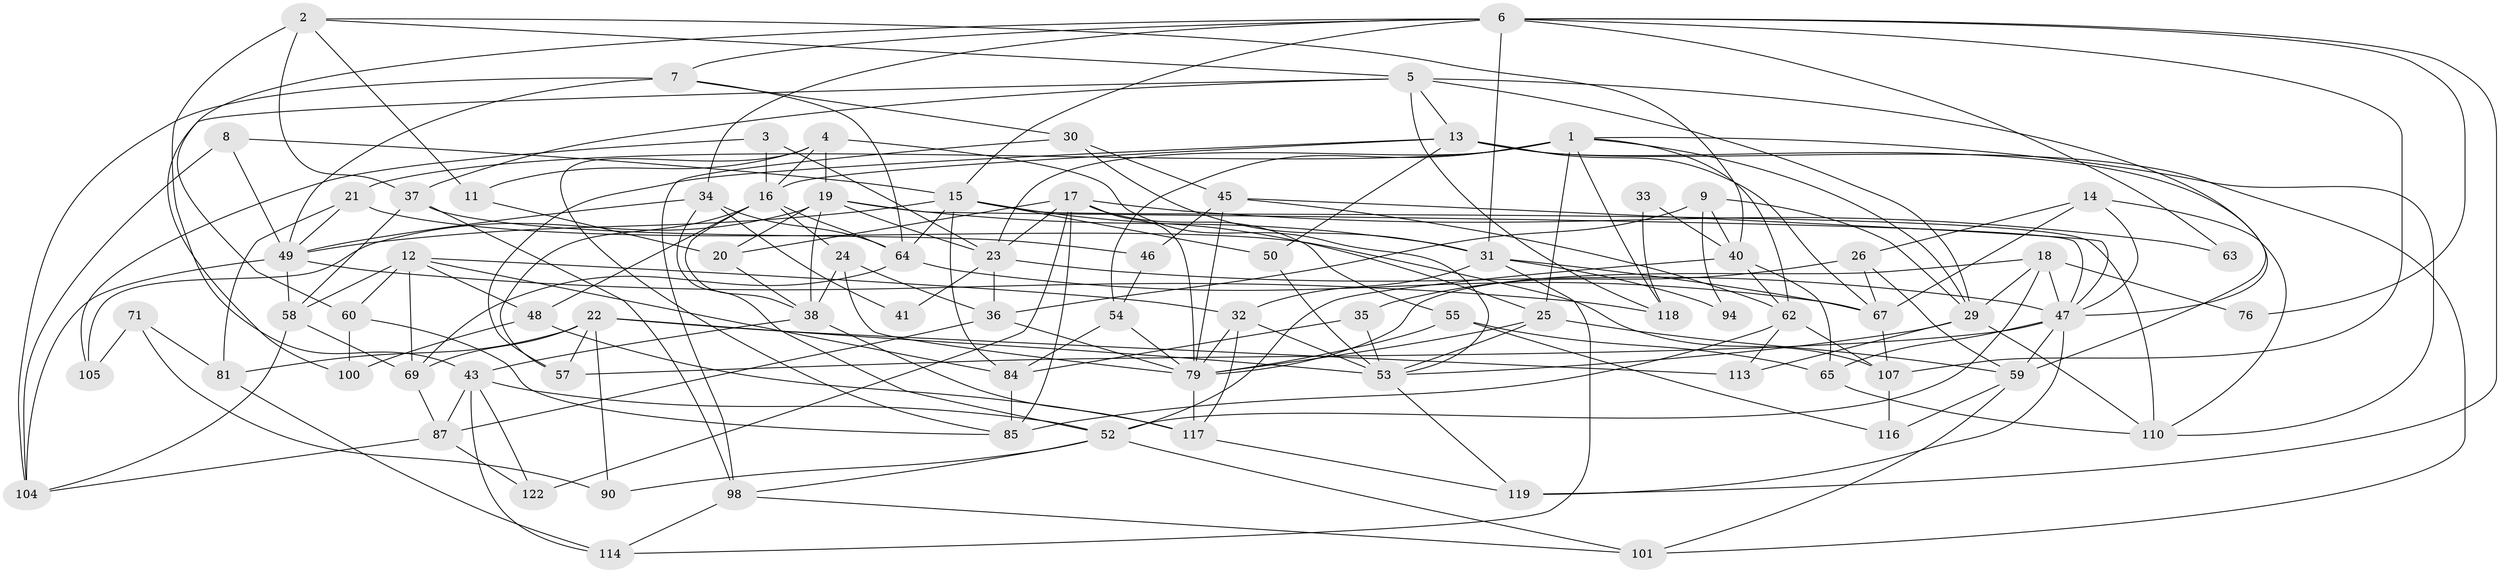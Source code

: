 // original degree distribution, {3: 0.31451612903225806, 5: 0.12096774193548387, 7: 0.04838709677419355, 6: 0.0967741935483871, 4: 0.3225806451612903, 2: 0.08870967741935484, 8: 0.008064516129032258}
// Generated by graph-tools (version 1.1) at 2025/41/03/06/25 10:41:56]
// undirected, 81 vertices, 200 edges
graph export_dot {
graph [start="1"]
  node [color=gray90,style=filled];
  1 [super="+102"];
  2 [super="+82"];
  3;
  4 [super="+42"];
  5;
  6 [super="+78"];
  7 [super="+56"];
  8 [super="+111"];
  9 [super="+10"];
  11;
  12 [super="+89"];
  13 [super="+39"];
  14 [super="+28"];
  15 [super="+88"];
  16 [super="+95"];
  17 [super="+51"];
  18 [super="+27"];
  19 [super="+70"];
  20;
  21;
  22 [super="+83"];
  23 [super="+120"];
  24 [super="+44"];
  25 [super="+68"];
  26 [super="+74"];
  29 [super="+103"];
  30;
  31 [super="+93"];
  32 [super="+97"];
  33;
  34 [super="+80"];
  35;
  36 [super="+96"];
  37 [super="+112"];
  38 [super="+108"];
  40;
  41;
  43 [super="+61"];
  45 [super="+124"];
  46;
  47 [super="+66"];
  48;
  49 [super="+73"];
  50;
  52 [super="+72"];
  53 [super="+123"];
  54 [super="+77"];
  55;
  57;
  58 [super="+106"];
  59 [super="+99"];
  60 [super="+109"];
  62 [super="+121"];
  63;
  64;
  65 [super="+75"];
  67;
  69 [super="+86"];
  71;
  76;
  79 [super="+92"];
  81 [super="+115"];
  84;
  85;
  87 [super="+91"];
  90;
  94;
  98;
  100;
  101;
  104;
  105;
  107;
  110;
  113;
  114;
  116;
  117;
  118;
  119;
  122;
  1 -- 110;
  1 -- 118;
  1 -- 21;
  1 -- 54;
  1 -- 23;
  1 -- 62;
  1 -- 25;
  1 -- 29;
  2 -- 5;
  2 -- 11;
  2 -- 40;
  2 -- 43;
  2 -- 37;
  3 -- 105;
  3 -- 23;
  3 -- 16;
  4 -- 11;
  4 -- 85;
  4 -- 16;
  4 -- 19;
  4 -- 53;
  5 -- 118;
  5 -- 100;
  5 -- 13;
  5 -- 29;
  5 -- 37;
  5 -- 47;
  6 -- 60;
  6 -- 63;
  6 -- 76;
  6 -- 107;
  6 -- 119;
  6 -- 7;
  6 -- 31;
  6 -- 15;
  6 -- 34;
  7 -- 30;
  7 -- 49;
  7 -- 104;
  7 -- 64;
  8 -- 49;
  8 -- 104;
  8 -- 15;
  9 -- 40;
  9 -- 29;
  9 -- 36;
  9 -- 94;
  11 -- 20;
  12 -- 32;
  12 -- 48;
  12 -- 84;
  12 -- 69;
  12 -- 60;
  12 -- 58;
  13 -- 57;
  13 -- 16;
  13 -- 50;
  13 -- 67;
  13 -- 101;
  13 -- 59;
  14 -- 110;
  14 -- 26;
  14 -- 67;
  14 -- 47;
  15 -- 50;
  15 -- 64;
  15 -- 84;
  15 -- 110;
  15 -- 25;
  15 -- 49;
  16 -- 38;
  16 -- 48;
  16 -- 57;
  16 -- 64;
  16 -- 24;
  17 -- 85;
  17 -- 20;
  17 -- 55;
  17 -- 122;
  17 -- 63;
  17 -- 79;
  17 -- 23;
  18 -- 52;
  18 -- 76;
  18 -- 29;
  18 -- 79;
  18 -- 47;
  19 -- 20;
  19 -- 38;
  19 -- 47;
  19 -- 105;
  19 -- 31;
  19 -- 23;
  20 -- 38;
  21 -- 107;
  21 -- 81;
  21 -- 49;
  22 -- 113 [weight=2];
  22 -- 81;
  22 -- 57;
  22 -- 90;
  22 -- 53;
  22 -- 69;
  23 -- 41 [weight=2];
  23 -- 36;
  23 -- 47;
  24 -- 36;
  24 -- 38;
  24 -- 79;
  25 -- 79;
  25 -- 53;
  25 -- 59;
  26 -- 59;
  26 -- 67;
  26 -- 35;
  29 -- 110;
  29 -- 113;
  29 -- 53;
  30 -- 98;
  30 -- 31;
  30 -- 45;
  31 -- 67;
  31 -- 94;
  31 -- 114;
  31 -- 32;
  32 -- 53;
  32 -- 117;
  32 -- 79;
  33 -- 118;
  33 -- 40;
  34 -- 41;
  34 -- 49;
  34 -- 52;
  34 -- 64;
  35 -- 84;
  35 -- 53;
  36 -- 79;
  36 -- 87;
  37 -- 98;
  37 -- 46;
  37 -- 58;
  38 -- 117;
  38 -- 43;
  40 -- 52 [weight=2];
  40 -- 65;
  40 -- 62;
  43 -- 52;
  43 -- 122;
  43 -- 114;
  43 -- 87;
  45 -- 46;
  45 -- 79;
  45 -- 62;
  45 -- 47;
  46 -- 54;
  47 -- 59;
  47 -- 65;
  47 -- 119;
  47 -- 57;
  48 -- 117;
  48 -- 100;
  49 -- 118;
  49 -- 104;
  49 -- 58;
  50 -- 53;
  52 -- 101;
  52 -- 98;
  52 -- 90;
  53 -- 119;
  54 -- 84;
  54 -- 79;
  55 -- 116;
  55 -- 65;
  55 -- 79;
  58 -- 104;
  58 -- 69;
  59 -- 101;
  59 -- 116;
  60 -- 85;
  60 -- 100;
  62 -- 85;
  62 -- 107;
  62 -- 113;
  64 -- 69;
  64 -- 67;
  65 -- 110;
  67 -- 107;
  69 -- 87;
  71 -- 90;
  71 -- 105;
  71 -- 81;
  79 -- 117;
  81 -- 114;
  84 -- 85;
  87 -- 104;
  87 -- 122;
  98 -- 114;
  98 -- 101;
  107 -- 116;
  117 -- 119;
}
